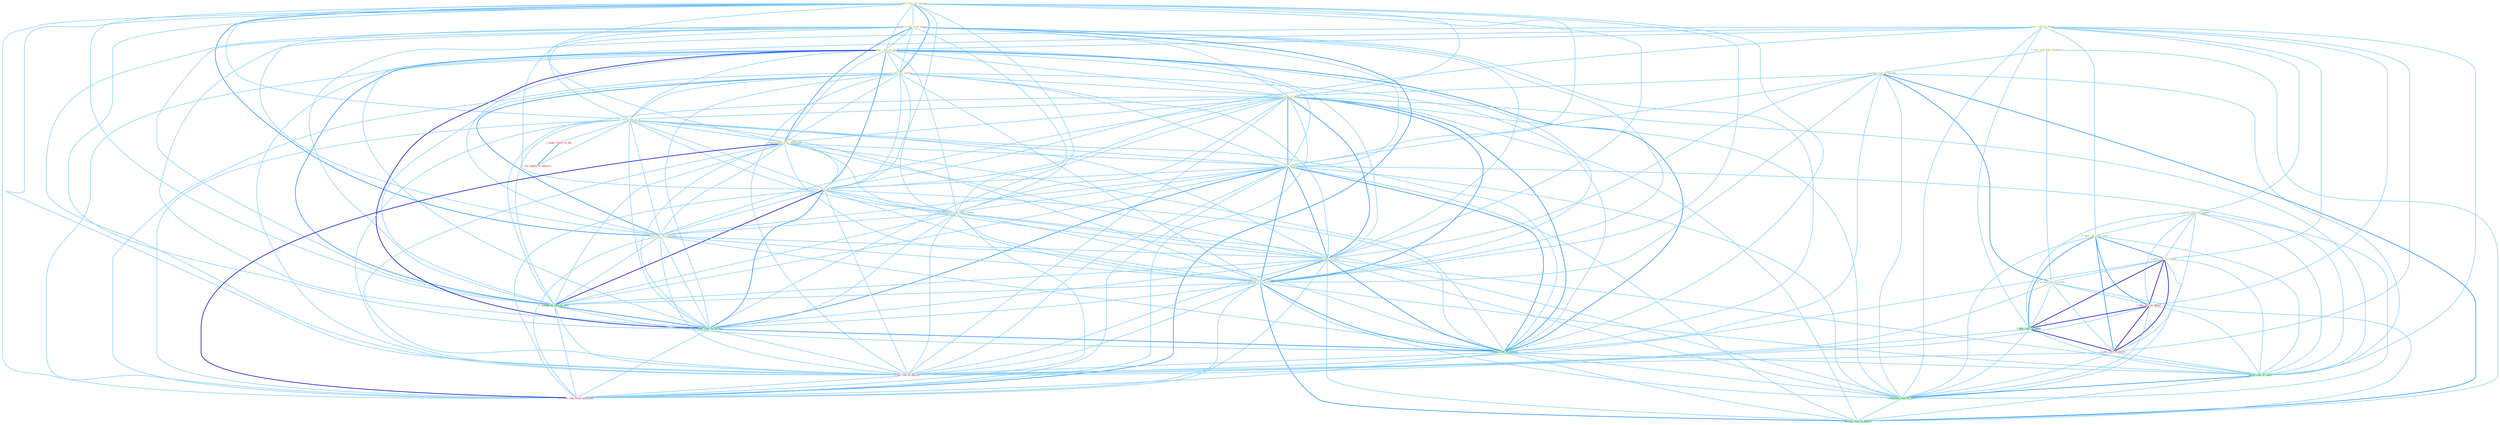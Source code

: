 Graph G{ 
    node
    [shape=polygon,style=filled,width=.5,height=.06,color="#BDFCC9",fixedsize=true,fontsize=4,
    fontcolor="#2f4f4f"];
    {node
    [color="#ffffe0", fontcolor="#8b7d6b"] "1_offer_rate_for_packag " "0_serv_role_on_bench " "1_face_risk_than_children " "0_earn_rate_from_agenc " "1_reduc_rate_on_incom " "1_accept_risk_of_fluctuat " "1_set_rate_for_station " "1_resum_role_as_supplier " "1_carri_rate_of_point " "0_reset_rate_to_% " "0_expect_rate_from_entitynam " "1_lower_rate_of_million " "0_plai_role_over_year " "0_rais_rate_on_debt " "0_plai_role_in_region " "1_entitynam_rate_after_expens " "1_announc_rate_for_yearnum " "1_slash_rate_of_taxat " "1_increas_rate_of_return " "0_accept_risk_in_order "}
{node [color="#fff0f5", fontcolor="#b22222"] "1_plai_role_in_decad " "1_make_report_to_the " "1_plai_role_in_declin " "0_pai_rate_in_quarter " "1_file_report_to_network " "0_receiv_rate_from_entitynam "}
edge [color="#B0E2FF"];

	"1_offer_rate_for_packag " -- "0_earn_rate_from_agenc " [w="1", color="#87cefa" ];
	"1_offer_rate_for_packag " -- "1_reduc_rate_on_incom " [w="1", color="#87cefa" ];
	"1_offer_rate_for_packag " -- "1_set_rate_for_station " [w="2", color="#1e90ff" , len=0.8];
	"1_offer_rate_for_packag " -- "1_carri_rate_of_point " [w="1", color="#87cefa" ];
	"1_offer_rate_for_packag " -- "0_reset_rate_to_% " [w="1", color="#87cefa" ];
	"1_offer_rate_for_packag " -- "0_expect_rate_from_entitynam " [w="1", color="#87cefa" ];
	"1_offer_rate_for_packag " -- "1_lower_rate_of_million " [w="1", color="#87cefa" ];
	"1_offer_rate_for_packag " -- "0_rais_rate_on_debt " [w="1", color="#87cefa" ];
	"1_offer_rate_for_packag " -- "1_entitynam_rate_after_expens " [w="1", color="#87cefa" ];
	"1_offer_rate_for_packag " -- "1_announc_rate_for_yearnum " [w="2", color="#1e90ff" , len=0.8];
	"1_offer_rate_for_packag " -- "1_slash_rate_of_taxat " [w="1", color="#87cefa" ];
	"1_offer_rate_for_packag " -- "1_increas_rate_of_return " [w="1", color="#87cefa" ];
	"1_offer_rate_for_packag " -- "1_downgrad_rate_on_debt " [w="1", color="#87cefa" ];
	"1_offer_rate_for_packag " -- "1_reduc_rate_on_million " [w="1", color="#87cefa" ];
	"1_offer_rate_for_packag " -- "1_reduc_rate_of_growth " [w="1", color="#87cefa" ];
	"1_offer_rate_for_packag " -- "0_pai_rate_in_quarter " [w="1", color="#87cefa" ];
	"1_offer_rate_for_packag " -- "0_receiv_rate_from_entitynam " [w="1", color="#87cefa" ];
	"0_serv_role_on_bench " -- "1_reduc_rate_on_incom " [w="1", color="#87cefa" ];
	"0_serv_role_on_bench " -- "1_resum_role_as_supplier " [w="1", color="#87cefa" ];
	"0_serv_role_on_bench " -- "0_plai_role_over_year " [w="1", color="#87cefa" ];
	"0_serv_role_on_bench " -- "0_rais_rate_on_debt " [w="1", color="#87cefa" ];
	"0_serv_role_on_bench " -- "0_plai_role_in_region " [w="1", color="#87cefa" ];
	"0_serv_role_on_bench " -- "1_downgrad_rate_on_debt " [w="1", color="#87cefa" ];
	"0_serv_role_on_bench " -- "1_reduc_rate_on_million " [w="1", color="#87cefa" ];
	"0_serv_role_on_bench " -- "1_plai_role_in_decad " [w="1", color="#87cefa" ];
	"0_serv_role_on_bench " -- "0_plai_role_in_phase " [w="1", color="#87cefa" ];
	"0_serv_role_on_bench " -- "1_plai_role_in_declin " [w="1", color="#87cefa" ];
	"0_serv_role_on_bench " -- "1_pursu_role_of_senat " [w="1", color="#87cefa" ];
	"0_serv_role_on_bench " -- "1_entitynam_role_of_court " [w="1", color="#87cefa" ];
	"1_face_risk_than_children " -- "1_accept_risk_of_fluctuat " [w="1", color="#87cefa" ];
	"1_face_risk_than_children " -- "0_accept_risk_in_order " [w="1", color="#87cefa" ];
	"1_face_risk_than_children " -- "1_increas_risk_of_default " [w="1", color="#87cefa" ];
	"0_earn_rate_from_agenc " -- "1_reduc_rate_on_incom " [w="1", color="#87cefa" ];
	"0_earn_rate_from_agenc " -- "1_set_rate_for_station " [w="1", color="#87cefa" ];
	"0_earn_rate_from_agenc " -- "1_carri_rate_of_point " [w="1", color="#87cefa" ];
	"0_earn_rate_from_agenc " -- "0_reset_rate_to_% " [w="1", color="#87cefa" ];
	"0_earn_rate_from_agenc " -- "0_expect_rate_from_entitynam " [w="2", color="#1e90ff" , len=0.8];
	"0_earn_rate_from_agenc " -- "1_lower_rate_of_million " [w="1", color="#87cefa" ];
	"0_earn_rate_from_agenc " -- "0_rais_rate_on_debt " [w="1", color="#87cefa" ];
	"0_earn_rate_from_agenc " -- "1_entitynam_rate_after_expens " [w="1", color="#87cefa" ];
	"0_earn_rate_from_agenc " -- "1_announc_rate_for_yearnum " [w="1", color="#87cefa" ];
	"0_earn_rate_from_agenc " -- "1_slash_rate_of_taxat " [w="1", color="#87cefa" ];
	"0_earn_rate_from_agenc " -- "1_increas_rate_of_return " [w="1", color="#87cefa" ];
	"0_earn_rate_from_agenc " -- "1_downgrad_rate_on_debt " [w="1", color="#87cefa" ];
	"0_earn_rate_from_agenc " -- "1_reduc_rate_on_million " [w="1", color="#87cefa" ];
	"0_earn_rate_from_agenc " -- "1_reduc_rate_of_growth " [w="1", color="#87cefa" ];
	"0_earn_rate_from_agenc " -- "0_pai_rate_in_quarter " [w="1", color="#87cefa" ];
	"0_earn_rate_from_agenc " -- "0_receiv_rate_from_entitynam " [w="2", color="#1e90ff" , len=0.8];
	"1_reduc_rate_on_incom " -- "1_set_rate_for_station " [w="1", color="#87cefa" ];
	"1_reduc_rate_on_incom " -- "1_carri_rate_of_point " [w="1", color="#87cefa" ];
	"1_reduc_rate_on_incom " -- "0_reset_rate_to_% " [w="1", color="#87cefa" ];
	"1_reduc_rate_on_incom " -- "0_expect_rate_from_entitynam " [w="1", color="#87cefa" ];
	"1_reduc_rate_on_incom " -- "1_lower_rate_of_million " [w="1", color="#87cefa" ];
	"1_reduc_rate_on_incom " -- "0_rais_rate_on_debt " [w="2", color="#1e90ff" , len=0.8];
	"1_reduc_rate_on_incom " -- "1_entitynam_rate_after_expens " [w="1", color="#87cefa" ];
	"1_reduc_rate_on_incom " -- "1_announc_rate_for_yearnum " [w="1", color="#87cefa" ];
	"1_reduc_rate_on_incom " -- "1_slash_rate_of_taxat " [w="1", color="#87cefa" ];
	"1_reduc_rate_on_incom " -- "1_increas_rate_of_return " [w="1", color="#87cefa" ];
	"1_reduc_rate_on_incom " -- "1_downgrad_rate_on_debt " [w="2", color="#1e90ff" , len=0.8];
	"1_reduc_rate_on_incom " -- "1_reduc_rate_on_million " [w="3", color="#0000cd" , len=0.6];
	"1_reduc_rate_on_incom " -- "1_reduc_rate_of_growth " [w="2", color="#1e90ff" , len=0.8];
	"1_reduc_rate_on_incom " -- "0_pai_rate_in_quarter " [w="1", color="#87cefa" ];
	"1_reduc_rate_on_incom " -- "0_receiv_rate_from_entitynam " [w="1", color="#87cefa" ];
	"1_accept_risk_of_fluctuat " -- "1_carri_rate_of_point " [w="1", color="#87cefa" ];
	"1_accept_risk_of_fluctuat " -- "1_lower_rate_of_million " [w="1", color="#87cefa" ];
	"1_accept_risk_of_fluctuat " -- "1_slash_rate_of_taxat " [w="1", color="#87cefa" ];
	"1_accept_risk_of_fluctuat " -- "1_increas_rate_of_return " [w="1", color="#87cefa" ];
	"1_accept_risk_of_fluctuat " -- "0_accept_risk_in_order " [w="2", color="#1e90ff" , len=0.8];
	"1_accept_risk_of_fluctuat " -- "1_reduc_rate_of_growth " [w="1", color="#87cefa" ];
	"1_accept_risk_of_fluctuat " -- "1_pursu_role_of_senat " [w="1", color="#87cefa" ];
	"1_accept_risk_of_fluctuat " -- "1_entitynam_role_of_court " [w="1", color="#87cefa" ];
	"1_accept_risk_of_fluctuat " -- "1_increas_risk_of_default " [w="2", color="#1e90ff" , len=0.8];
	"1_set_rate_for_station " -- "1_carri_rate_of_point " [w="1", color="#87cefa" ];
	"1_set_rate_for_station " -- "0_reset_rate_to_% " [w="1", color="#87cefa" ];
	"1_set_rate_for_station " -- "0_expect_rate_from_entitynam " [w="1", color="#87cefa" ];
	"1_set_rate_for_station " -- "1_lower_rate_of_million " [w="1", color="#87cefa" ];
	"1_set_rate_for_station " -- "0_rais_rate_on_debt " [w="1", color="#87cefa" ];
	"1_set_rate_for_station " -- "1_entitynam_rate_after_expens " [w="1", color="#87cefa" ];
	"1_set_rate_for_station " -- "1_announc_rate_for_yearnum " [w="2", color="#1e90ff" , len=0.8];
	"1_set_rate_for_station " -- "1_slash_rate_of_taxat " [w="1", color="#87cefa" ];
	"1_set_rate_for_station " -- "1_increas_rate_of_return " [w="1", color="#87cefa" ];
	"1_set_rate_for_station " -- "1_downgrad_rate_on_debt " [w="1", color="#87cefa" ];
	"1_set_rate_for_station " -- "1_reduc_rate_on_million " [w="1", color="#87cefa" ];
	"1_set_rate_for_station " -- "1_reduc_rate_of_growth " [w="1", color="#87cefa" ];
	"1_set_rate_for_station " -- "0_pai_rate_in_quarter " [w="1", color="#87cefa" ];
	"1_set_rate_for_station " -- "0_receiv_rate_from_entitynam " [w="1", color="#87cefa" ];
	"1_resum_role_as_supplier " -- "0_plai_role_over_year " [w="1", color="#87cefa" ];
	"1_resum_role_as_supplier " -- "0_plai_role_in_region " [w="1", color="#87cefa" ];
	"1_resum_role_as_supplier " -- "1_plai_role_in_decad " [w="1", color="#87cefa" ];
	"1_resum_role_as_supplier " -- "0_plai_role_in_phase " [w="1", color="#87cefa" ];
	"1_resum_role_as_supplier " -- "1_plai_role_in_declin " [w="1", color="#87cefa" ];
	"1_resum_role_as_supplier " -- "1_pursu_role_of_senat " [w="1", color="#87cefa" ];
	"1_resum_role_as_supplier " -- "1_entitynam_role_of_court " [w="1", color="#87cefa" ];
	"1_carri_rate_of_point " -- "0_reset_rate_to_% " [w="1", color="#87cefa" ];
	"1_carri_rate_of_point " -- "0_expect_rate_from_entitynam " [w="1", color="#87cefa" ];
	"1_carri_rate_of_point " -- "1_lower_rate_of_million " [w="2", color="#1e90ff" , len=0.8];
	"1_carri_rate_of_point " -- "0_rais_rate_on_debt " [w="1", color="#87cefa" ];
	"1_carri_rate_of_point " -- "1_entitynam_rate_after_expens " [w="1", color="#87cefa" ];
	"1_carri_rate_of_point " -- "1_announc_rate_for_yearnum " [w="1", color="#87cefa" ];
	"1_carri_rate_of_point " -- "1_slash_rate_of_taxat " [w="2", color="#1e90ff" , len=0.8];
	"1_carri_rate_of_point " -- "1_increas_rate_of_return " [w="2", color="#1e90ff" , len=0.8];
	"1_carri_rate_of_point " -- "1_downgrad_rate_on_debt " [w="1", color="#87cefa" ];
	"1_carri_rate_of_point " -- "1_reduc_rate_on_million " [w="1", color="#87cefa" ];
	"1_carri_rate_of_point " -- "1_reduc_rate_of_growth " [w="2", color="#1e90ff" , len=0.8];
	"1_carri_rate_of_point " -- "0_pai_rate_in_quarter " [w="1", color="#87cefa" ];
	"1_carri_rate_of_point " -- "1_pursu_role_of_senat " [w="1", color="#87cefa" ];
	"1_carri_rate_of_point " -- "1_entitynam_role_of_court " [w="1", color="#87cefa" ];
	"1_carri_rate_of_point " -- "0_receiv_rate_from_entitynam " [w="1", color="#87cefa" ];
	"1_carri_rate_of_point " -- "1_increas_risk_of_default " [w="1", color="#87cefa" ];
	"0_reset_rate_to_% " -- "0_expect_rate_from_entitynam " [w="1", color="#87cefa" ];
	"0_reset_rate_to_% " -- "1_lower_rate_of_million " [w="1", color="#87cefa" ];
	"0_reset_rate_to_% " -- "0_rais_rate_on_debt " [w="1", color="#87cefa" ];
	"0_reset_rate_to_% " -- "1_entitynam_rate_after_expens " [w="1", color="#87cefa" ];
	"0_reset_rate_to_% " -- "1_announc_rate_for_yearnum " [w="1", color="#87cefa" ];
	"0_reset_rate_to_% " -- "1_slash_rate_of_taxat " [w="1", color="#87cefa" ];
	"0_reset_rate_to_% " -- "1_increas_rate_of_return " [w="1", color="#87cefa" ];
	"0_reset_rate_to_% " -- "1_downgrad_rate_on_debt " [w="1", color="#87cefa" ];
	"0_reset_rate_to_% " -- "1_reduc_rate_on_million " [w="1", color="#87cefa" ];
	"0_reset_rate_to_% " -- "1_reduc_rate_of_growth " [w="1", color="#87cefa" ];
	"0_reset_rate_to_% " -- "1_make_report_to_the " [w="1", color="#87cefa" ];
	"0_reset_rate_to_% " -- "0_pai_rate_in_quarter " [w="1", color="#87cefa" ];
	"0_reset_rate_to_% " -- "1_file_report_to_network " [w="1", color="#87cefa" ];
	"0_reset_rate_to_% " -- "0_receiv_rate_from_entitynam " [w="1", color="#87cefa" ];
	"0_expect_rate_from_entitynam " -- "1_lower_rate_of_million " [w="1", color="#87cefa" ];
	"0_expect_rate_from_entitynam " -- "0_rais_rate_on_debt " [w="1", color="#87cefa" ];
	"0_expect_rate_from_entitynam " -- "1_entitynam_rate_after_expens " [w="1", color="#87cefa" ];
	"0_expect_rate_from_entitynam " -- "1_announc_rate_for_yearnum " [w="1", color="#87cefa" ];
	"0_expect_rate_from_entitynam " -- "1_slash_rate_of_taxat " [w="1", color="#87cefa" ];
	"0_expect_rate_from_entitynam " -- "1_increas_rate_of_return " [w="1", color="#87cefa" ];
	"0_expect_rate_from_entitynam " -- "1_downgrad_rate_on_debt " [w="1", color="#87cefa" ];
	"0_expect_rate_from_entitynam " -- "1_reduc_rate_on_million " [w="1", color="#87cefa" ];
	"0_expect_rate_from_entitynam " -- "1_reduc_rate_of_growth " [w="1", color="#87cefa" ];
	"0_expect_rate_from_entitynam " -- "0_pai_rate_in_quarter " [w="1", color="#87cefa" ];
	"0_expect_rate_from_entitynam " -- "0_receiv_rate_from_entitynam " [w="3", color="#0000cd" , len=0.6];
	"1_lower_rate_of_million " -- "0_rais_rate_on_debt " [w="1", color="#87cefa" ];
	"1_lower_rate_of_million " -- "1_entitynam_rate_after_expens " [w="1", color="#87cefa" ];
	"1_lower_rate_of_million " -- "1_announc_rate_for_yearnum " [w="1", color="#87cefa" ];
	"1_lower_rate_of_million " -- "1_slash_rate_of_taxat " [w="2", color="#1e90ff" , len=0.8];
	"1_lower_rate_of_million " -- "1_increas_rate_of_return " [w="2", color="#1e90ff" , len=0.8];
	"1_lower_rate_of_million " -- "1_downgrad_rate_on_debt " [w="1", color="#87cefa" ];
	"1_lower_rate_of_million " -- "1_reduc_rate_on_million " [w="2", color="#1e90ff" , len=0.8];
	"1_lower_rate_of_million " -- "1_reduc_rate_of_growth " [w="2", color="#1e90ff" , len=0.8];
	"1_lower_rate_of_million " -- "0_pai_rate_in_quarter " [w="1", color="#87cefa" ];
	"1_lower_rate_of_million " -- "1_pursu_role_of_senat " [w="1", color="#87cefa" ];
	"1_lower_rate_of_million " -- "1_entitynam_role_of_court " [w="1", color="#87cefa" ];
	"1_lower_rate_of_million " -- "0_receiv_rate_from_entitynam " [w="1", color="#87cefa" ];
	"1_lower_rate_of_million " -- "1_increas_risk_of_default " [w="1", color="#87cefa" ];
	"0_plai_role_over_year " -- "0_plai_role_in_region " [w="2", color="#1e90ff" , len=0.8];
	"0_plai_role_over_year " -- "1_plai_role_in_decad " [w="2", color="#1e90ff" , len=0.8];
	"0_plai_role_over_year " -- "0_plai_role_in_phase " [w="2", color="#1e90ff" , len=0.8];
	"0_plai_role_over_year " -- "1_plai_role_in_declin " [w="2", color="#1e90ff" , len=0.8];
	"0_plai_role_over_year " -- "1_pursu_role_of_senat " [w="1", color="#87cefa" ];
	"0_plai_role_over_year " -- "1_entitynam_role_of_court " [w="1", color="#87cefa" ];
	"0_rais_rate_on_debt " -- "1_entitynam_rate_after_expens " [w="1", color="#87cefa" ];
	"0_rais_rate_on_debt " -- "1_announc_rate_for_yearnum " [w="1", color="#87cefa" ];
	"0_rais_rate_on_debt " -- "1_slash_rate_of_taxat " [w="1", color="#87cefa" ];
	"0_rais_rate_on_debt " -- "1_increas_rate_of_return " [w="1", color="#87cefa" ];
	"0_rais_rate_on_debt " -- "1_downgrad_rate_on_debt " [w="3", color="#0000cd" , len=0.6];
	"0_rais_rate_on_debt " -- "1_reduc_rate_on_million " [w="2", color="#1e90ff" , len=0.8];
	"0_rais_rate_on_debt " -- "1_reduc_rate_of_growth " [w="1", color="#87cefa" ];
	"0_rais_rate_on_debt " -- "0_pai_rate_in_quarter " [w="1", color="#87cefa" ];
	"0_rais_rate_on_debt " -- "0_receiv_rate_from_entitynam " [w="1", color="#87cefa" ];
	"0_plai_role_in_region " -- "0_accept_risk_in_order " [w="1", color="#87cefa" ];
	"0_plai_role_in_region " -- "1_plai_role_in_decad " [w="3", color="#0000cd" , len=0.6];
	"0_plai_role_in_region " -- "0_plai_role_in_phase " [w="3", color="#0000cd" , len=0.6];
	"0_plai_role_in_region " -- "1_plai_role_in_declin " [w="3", color="#0000cd" , len=0.6];
	"0_plai_role_in_region " -- "0_pai_rate_in_quarter " [w="1", color="#87cefa" ];
	"0_plai_role_in_region " -- "1_pursu_role_of_senat " [w="1", color="#87cefa" ];
	"0_plai_role_in_region " -- "1_entitynam_role_of_court " [w="1", color="#87cefa" ];
	"1_entitynam_rate_after_expens " -- "1_announc_rate_for_yearnum " [w="1", color="#87cefa" ];
	"1_entitynam_rate_after_expens " -- "1_slash_rate_of_taxat " [w="1", color="#87cefa" ];
	"1_entitynam_rate_after_expens " -- "1_increas_rate_of_return " [w="1", color="#87cefa" ];
	"1_entitynam_rate_after_expens " -- "1_downgrad_rate_on_debt " [w="1", color="#87cefa" ];
	"1_entitynam_rate_after_expens " -- "1_reduc_rate_on_million " [w="1", color="#87cefa" ];
	"1_entitynam_rate_after_expens " -- "1_reduc_rate_of_growth " [w="1", color="#87cefa" ];
	"1_entitynam_rate_after_expens " -- "0_pai_rate_in_quarter " [w="1", color="#87cefa" ];
	"1_entitynam_rate_after_expens " -- "1_entitynam_role_of_court " [w="1", color="#87cefa" ];
	"1_entitynam_rate_after_expens " -- "0_receiv_rate_from_entitynam " [w="1", color="#87cefa" ];
	"1_announc_rate_for_yearnum " -- "1_slash_rate_of_taxat " [w="1", color="#87cefa" ];
	"1_announc_rate_for_yearnum " -- "1_increas_rate_of_return " [w="1", color="#87cefa" ];
	"1_announc_rate_for_yearnum " -- "1_downgrad_rate_on_debt " [w="1", color="#87cefa" ];
	"1_announc_rate_for_yearnum " -- "1_reduc_rate_on_million " [w="1", color="#87cefa" ];
	"1_announc_rate_for_yearnum " -- "1_reduc_rate_of_growth " [w="1", color="#87cefa" ];
	"1_announc_rate_for_yearnum " -- "0_pai_rate_in_quarter " [w="1", color="#87cefa" ];
	"1_announc_rate_for_yearnum " -- "0_receiv_rate_from_entitynam " [w="1", color="#87cefa" ];
	"1_slash_rate_of_taxat " -- "1_increas_rate_of_return " [w="2", color="#1e90ff" , len=0.8];
	"1_slash_rate_of_taxat " -- "1_downgrad_rate_on_debt " [w="1", color="#87cefa" ];
	"1_slash_rate_of_taxat " -- "1_reduc_rate_on_million " [w="1", color="#87cefa" ];
	"1_slash_rate_of_taxat " -- "1_reduc_rate_of_growth " [w="2", color="#1e90ff" , len=0.8];
	"1_slash_rate_of_taxat " -- "0_pai_rate_in_quarter " [w="1", color="#87cefa" ];
	"1_slash_rate_of_taxat " -- "1_pursu_role_of_senat " [w="1", color="#87cefa" ];
	"1_slash_rate_of_taxat " -- "1_entitynam_role_of_court " [w="1", color="#87cefa" ];
	"1_slash_rate_of_taxat " -- "0_receiv_rate_from_entitynam " [w="1", color="#87cefa" ];
	"1_slash_rate_of_taxat " -- "1_increas_risk_of_default " [w="1", color="#87cefa" ];
	"1_increas_rate_of_return " -- "1_downgrad_rate_on_debt " [w="1", color="#87cefa" ];
	"1_increas_rate_of_return " -- "1_reduc_rate_on_million " [w="1", color="#87cefa" ];
	"1_increas_rate_of_return " -- "1_reduc_rate_of_growth " [w="2", color="#1e90ff" , len=0.8];
	"1_increas_rate_of_return " -- "0_pai_rate_in_quarter " [w="1", color="#87cefa" ];
	"1_increas_rate_of_return " -- "1_pursu_role_of_senat " [w="1", color="#87cefa" ];
	"1_increas_rate_of_return " -- "1_entitynam_role_of_court " [w="1", color="#87cefa" ];
	"1_increas_rate_of_return " -- "0_receiv_rate_from_entitynam " [w="1", color="#87cefa" ];
	"1_increas_rate_of_return " -- "1_increas_risk_of_default " [w="2", color="#1e90ff" , len=0.8];
	"0_accept_risk_in_order " -- "1_plai_role_in_decad " [w="1", color="#87cefa" ];
	"0_accept_risk_in_order " -- "0_plai_role_in_phase " [w="1", color="#87cefa" ];
	"0_accept_risk_in_order " -- "1_plai_role_in_declin " [w="1", color="#87cefa" ];
	"0_accept_risk_in_order " -- "0_pai_rate_in_quarter " [w="1", color="#87cefa" ];
	"0_accept_risk_in_order " -- "1_increas_risk_of_default " [w="1", color="#87cefa" ];
	"1_downgrad_rate_on_debt " -- "1_reduc_rate_on_million " [w="2", color="#1e90ff" , len=0.8];
	"1_downgrad_rate_on_debt " -- "1_reduc_rate_of_growth " [w="1", color="#87cefa" ];
	"1_downgrad_rate_on_debt " -- "0_pai_rate_in_quarter " [w="1", color="#87cefa" ];
	"1_downgrad_rate_on_debt " -- "0_receiv_rate_from_entitynam " [w="1", color="#87cefa" ];
	"1_reduc_rate_on_million " -- "1_reduc_rate_of_growth " [w="2", color="#1e90ff" , len=0.8];
	"1_reduc_rate_on_million " -- "0_pai_rate_in_quarter " [w="1", color="#87cefa" ];
	"1_reduc_rate_on_million " -- "0_receiv_rate_from_entitynam " [w="1", color="#87cefa" ];
	"1_plai_role_in_decad " -- "0_plai_role_in_phase " [w="3", color="#0000cd" , len=0.6];
	"1_plai_role_in_decad " -- "1_plai_role_in_declin " [w="3", color="#0000cd" , len=0.6];
	"1_plai_role_in_decad " -- "0_pai_rate_in_quarter " [w="1", color="#87cefa" ];
	"1_plai_role_in_decad " -- "1_pursu_role_of_senat " [w="1", color="#87cefa" ];
	"1_plai_role_in_decad " -- "1_entitynam_role_of_court " [w="1", color="#87cefa" ];
	"0_plai_role_in_phase " -- "1_plai_role_in_declin " [w="3", color="#0000cd" , len=0.6];
	"0_plai_role_in_phase " -- "0_pai_rate_in_quarter " [w="1", color="#87cefa" ];
	"0_plai_role_in_phase " -- "1_pursu_role_of_senat " [w="1", color="#87cefa" ];
	"0_plai_role_in_phase " -- "1_entitynam_role_of_court " [w="1", color="#87cefa" ];
	"1_reduc_rate_of_growth " -- "0_pai_rate_in_quarter " [w="1", color="#87cefa" ];
	"1_reduc_rate_of_growth " -- "1_pursu_role_of_senat " [w="1", color="#87cefa" ];
	"1_reduc_rate_of_growth " -- "1_entitynam_role_of_court " [w="1", color="#87cefa" ];
	"1_reduc_rate_of_growth " -- "0_receiv_rate_from_entitynam " [w="1", color="#87cefa" ];
	"1_reduc_rate_of_growth " -- "1_increas_risk_of_default " [w="1", color="#87cefa" ];
	"1_make_report_to_the " -- "1_file_report_to_network " [w="2", color="#1e90ff" , len=0.8];
	"1_plai_role_in_declin " -- "0_pai_rate_in_quarter " [w="1", color="#87cefa" ];
	"1_plai_role_in_declin " -- "1_pursu_role_of_senat " [w="1", color="#87cefa" ];
	"1_plai_role_in_declin " -- "1_entitynam_role_of_court " [w="1", color="#87cefa" ];
	"0_pai_rate_in_quarter " -- "0_receiv_rate_from_entitynam " [w="1", color="#87cefa" ];
	"1_pursu_role_of_senat " -- "1_entitynam_role_of_court " [w="2", color="#1e90ff" , len=0.8];
	"1_pursu_role_of_senat " -- "1_increas_risk_of_default " [w="1", color="#87cefa" ];
	"1_entitynam_role_of_court " -- "1_increas_risk_of_default " [w="1", color="#87cefa" ];
}